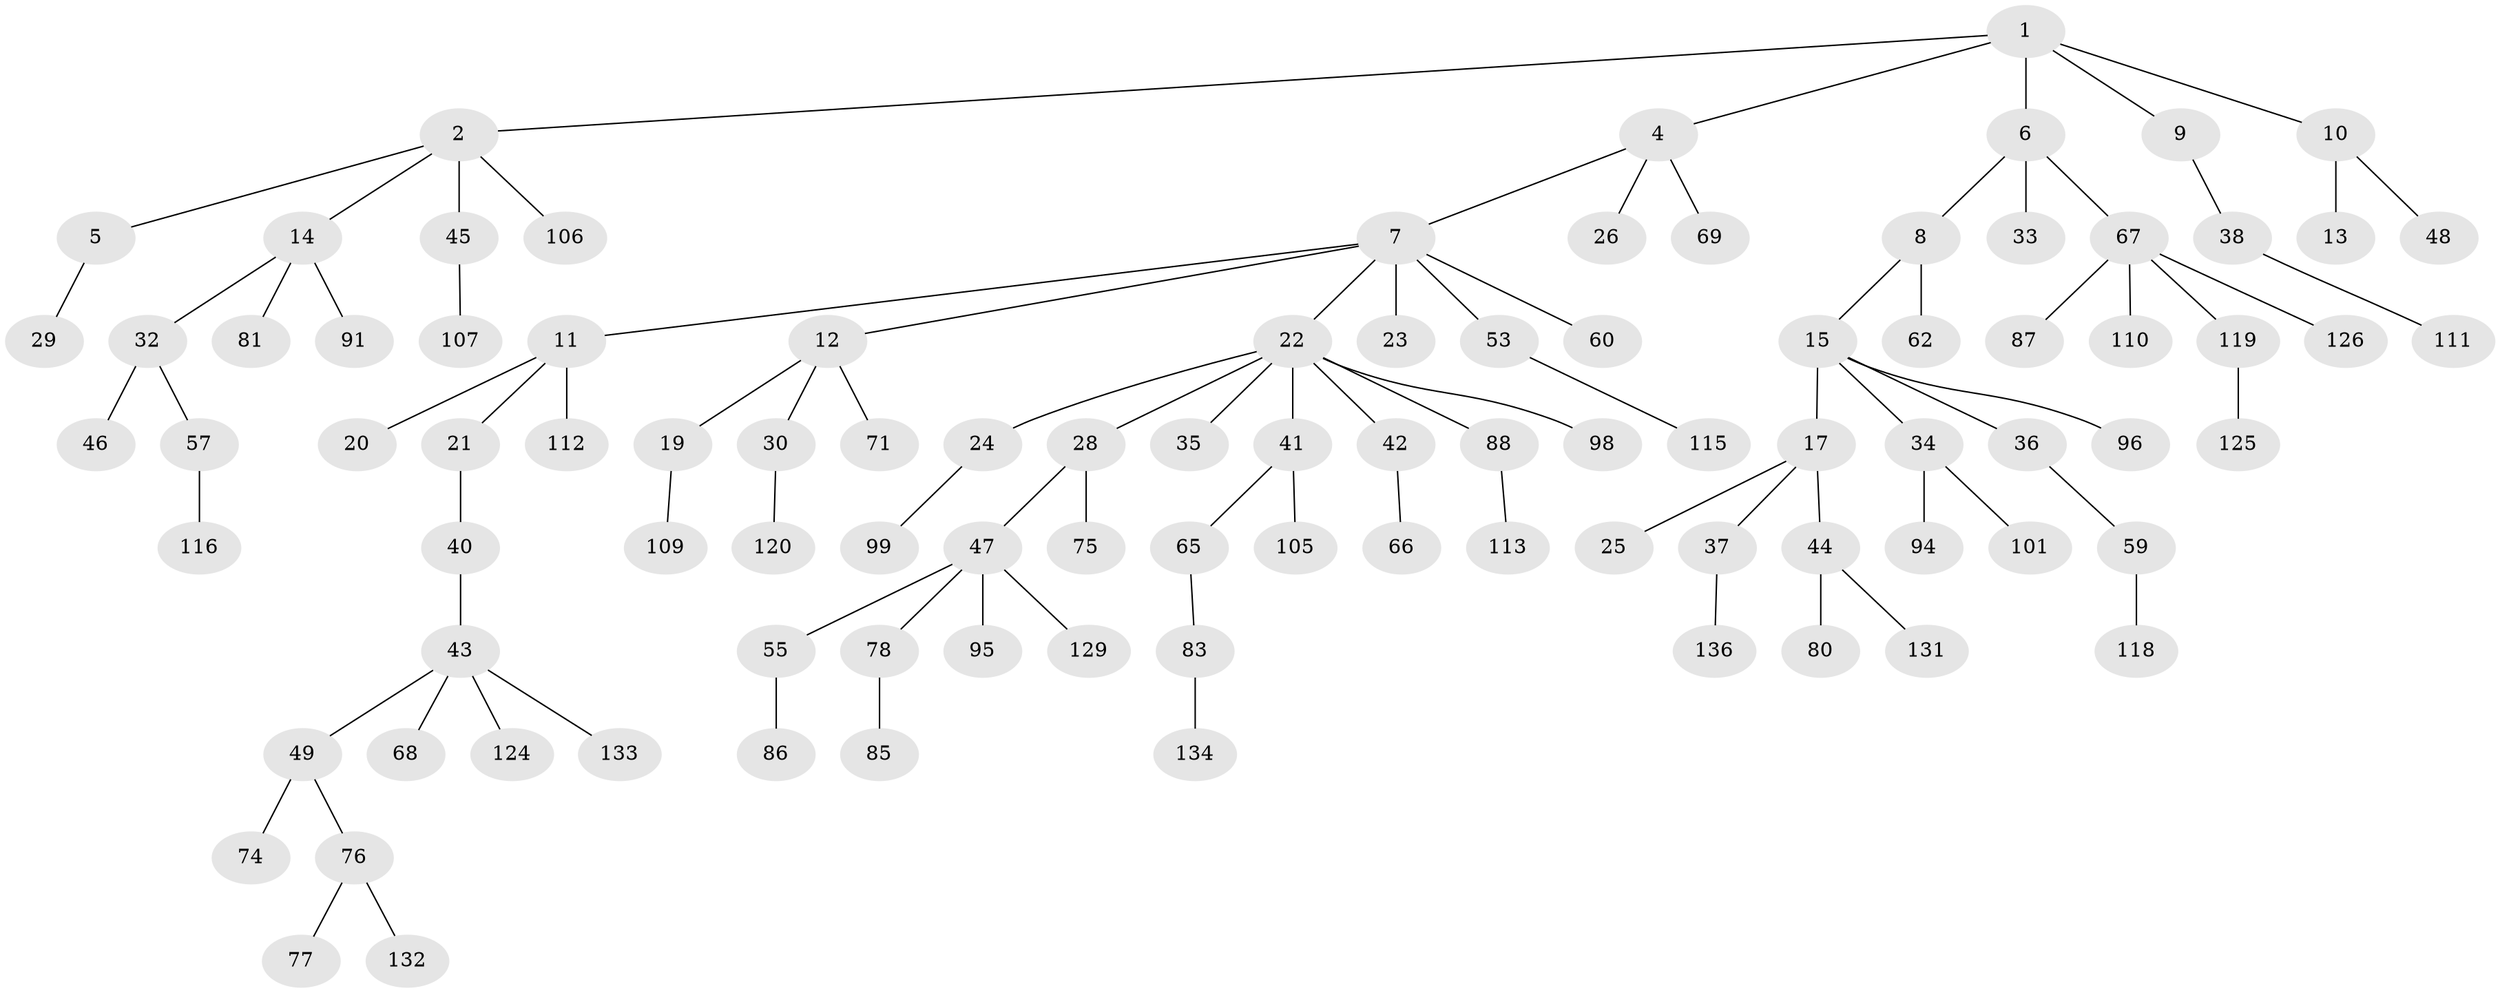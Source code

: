 // Generated by graph-tools (version 1.1) at 2025/52/02/27/25 19:52:09]
// undirected, 96 vertices, 95 edges
graph export_dot {
graph [start="1"]
  node [color=gray90,style=filled];
  1 [super="+3"];
  2 [super="+102"];
  4;
  5 [super="+18"];
  6 [super="+50"];
  7 [super="+93"];
  8;
  9 [super="+122"];
  10 [super="+89"];
  11;
  12 [super="+31"];
  13 [super="+128"];
  14 [super="+51"];
  15 [super="+16"];
  17;
  19 [super="+82"];
  20;
  21 [super="+90"];
  22 [super="+27"];
  23;
  24;
  25;
  26 [super="+56"];
  28 [super="+104"];
  29;
  30 [super="+64"];
  32 [super="+39"];
  33;
  34 [super="+61"];
  35;
  36;
  37;
  38 [super="+54"];
  40;
  41 [super="+52"];
  42;
  43 [super="+73"];
  44;
  45 [super="+127"];
  46;
  47 [super="+63"];
  48 [super="+70"];
  49 [super="+79"];
  53;
  55;
  57 [super="+58"];
  59 [super="+114"];
  60 [super="+130"];
  62 [super="+103"];
  65 [super="+121"];
  66;
  67 [super="+72"];
  68;
  69 [super="+97"];
  71;
  74;
  75 [super="+84"];
  76;
  77;
  78;
  80 [super="+100"];
  81;
  83 [super="+92"];
  85;
  86 [super="+108"];
  87;
  88;
  91;
  94;
  95;
  96;
  98;
  99;
  101;
  105;
  106 [super="+123"];
  107 [super="+117"];
  109;
  110;
  111;
  112;
  113;
  115;
  116;
  118;
  119;
  120;
  124;
  125;
  126 [super="+137"];
  129;
  131;
  132;
  133;
  134 [super="+135"];
  136 [super="+138"];
  1 -- 2;
  1 -- 6;
  1 -- 9;
  1 -- 10;
  1 -- 4;
  2 -- 5;
  2 -- 14;
  2 -- 45;
  2 -- 106;
  4 -- 7;
  4 -- 26;
  4 -- 69;
  5 -- 29;
  6 -- 8;
  6 -- 33;
  6 -- 67;
  7 -- 11;
  7 -- 12;
  7 -- 22;
  7 -- 23;
  7 -- 53;
  7 -- 60;
  8 -- 15;
  8 -- 62;
  9 -- 38;
  10 -- 13;
  10 -- 48;
  11 -- 20;
  11 -- 21;
  11 -- 112;
  12 -- 19;
  12 -- 30;
  12 -- 71;
  14 -- 32;
  14 -- 81;
  14 -- 91;
  15 -- 34;
  15 -- 96;
  15 -- 17;
  15 -- 36;
  17 -- 25;
  17 -- 37;
  17 -- 44;
  19 -- 109;
  21 -- 40;
  22 -- 24;
  22 -- 41;
  22 -- 42;
  22 -- 88;
  22 -- 98;
  22 -- 35;
  22 -- 28;
  24 -- 99;
  28 -- 47;
  28 -- 75;
  30 -- 120;
  32 -- 46;
  32 -- 57;
  34 -- 94;
  34 -- 101;
  36 -- 59;
  37 -- 136;
  38 -- 111;
  40 -- 43;
  41 -- 65;
  41 -- 105;
  42 -- 66;
  43 -- 49;
  43 -- 68;
  43 -- 133;
  43 -- 124;
  44 -- 80;
  44 -- 131;
  45 -- 107;
  47 -- 55;
  47 -- 129;
  47 -- 95;
  47 -- 78;
  49 -- 74;
  49 -- 76;
  53 -- 115;
  55 -- 86;
  57 -- 116;
  59 -- 118;
  65 -- 83;
  67 -- 110;
  67 -- 126;
  67 -- 87;
  67 -- 119;
  76 -- 77;
  76 -- 132;
  78 -- 85;
  83 -- 134;
  88 -- 113;
  119 -- 125;
}
